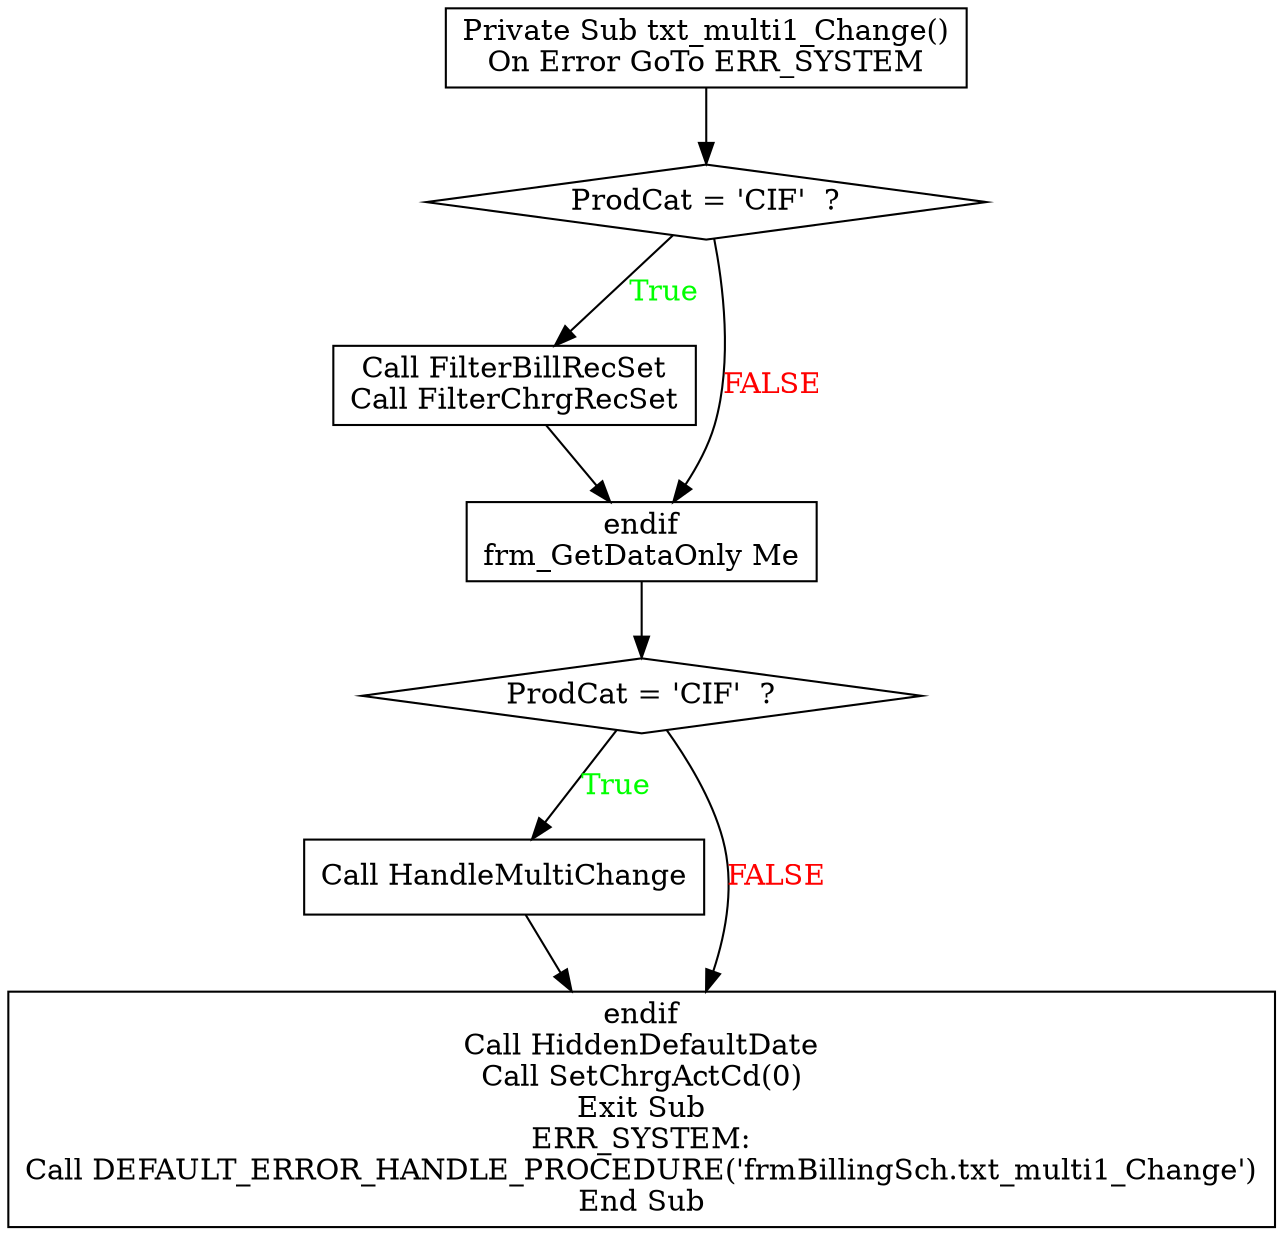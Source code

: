 digraph G{
Node_1 [ label ="Private Sub txt_multi1_Change()\nOn Error GoTo ERR_SYSTEM",shape="box"];
Node_2 [ label ="ProdCat = 'CIF'  ?",shape="diamond"];
Node_3 [ label ="Call FilterBillRecSet\nCall FilterChrgRecSet",shape="box"];
Node_4 [ label ="endif\nfrm_GetDataOnly Me",shape="box"];
Node_5 [ label ="ProdCat = 'CIF'  ?",shape="diamond"];
Node_6 [ label ="Call HandleMultiChange",shape="box"];
Node_7 [ label ="endif\nCall HiddenDefaultDate\nCall SetChrgActCd(0)\nExit Sub\nERR_SYSTEM:\nCall DEFAULT_ERROR_HANDLE_PROCEDURE('frmBillingSch.txt_multi1_Change')\nEnd Sub",shape="box"];
Node_2 -> Node_3 [label="True",fontcolor="GREEN"];
Node_1 -> Node_2;
Node_2 -> Node_4 [label="FALSE",fontcolor="RED"];
Node_3 -> Node_4;
Node_5 -> Node_6 [label="True",fontcolor="GREEN"];
Node_4 -> Node_5;
Node_5 -> Node_7 [label="FALSE",fontcolor="RED"];
Node_6 -> Node_7;
}
